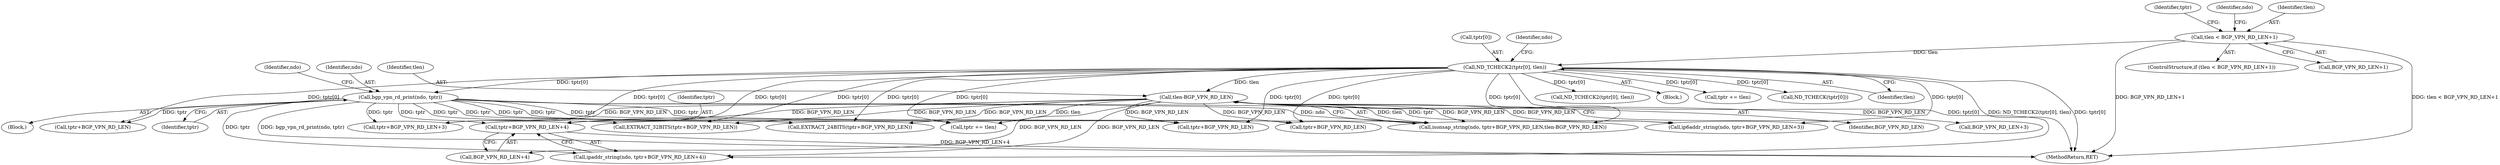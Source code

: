 digraph "0_tcpdump_ffde45acf3348f8353fb4064a1b21683ee6b5ddf@pointer" {
"1001040" [label="(Call,tptr+BGP_VPN_RD_LEN+4)"];
"1001004" [label="(Call,ND_TCHECK2(tptr[0], tlen))"];
"1000989" [label="(Call,tlen < BGP_VPN_RD_LEN+1)"];
"1001015" [label="(Call,bgp_vpn_rd_print(ndo, tptr))"];
"1001023" [label="(Call,tlen-BGP_VPN_RD_LEN)"];
"1001065" [label="(Call,tptr += tlen)"];
"1001041" [label="(Identifier,tptr)"];
"1001006" [label="(Identifier,tptr)"];
"1001073" [label="(Call,ND_TCHECK2(tptr[0], tlen))"];
"1001003" [label="(Block,)"];
"1001042" [label="(Call,BGP_VPN_RD_LEN+4)"];
"1001019" [label="(Identifier,ndo)"];
"1001028" [label="(Call,EXTRACT_32BITS(tptr+BGP_VPN_RD_LEN))"];
"1001025" [label="(Identifier,BGP_VPN_RD_LEN)"];
"1001017" [label="(Identifier,tptr)"];
"1001111" [label="(Call,tptr += tlen)"];
"1001114" [label="(Call,ND_TCHECK(tptr[0]))"];
"1001038" [label="(Call,ipaddr_string(ndo, tptr+BGP_VPN_RD_LEN+4))"];
"1001060" [label="(Call,tptr+BGP_VPN_RD_LEN+3)"];
"1001004" [label="(Call,ND_TCHECK2(tptr[0], tlen))"];
"1001015" [label="(Call,bgp_vpn_rd_print(ndo, tptr))"];
"1001018" [label="(Call,isonsap_string(ndo, tptr+BGP_VPN_RD_LEN,tlen-BGP_VPN_RD_LEN))"];
"1001005" [label="(Call,tptr[0])"];
"1002915" [label="(MethodReturn,RET)"];
"1000988" [label="(ControlStructure,if (tlen < BGP_VPN_RD_LEN+1))"];
"1001016" [label="(Identifier,ndo)"];
"1001048" [label="(Call,EXTRACT_24BITS(tptr+BGP_VPN_RD_LEN))"];
"1000989" [label="(Call,tlen < BGP_VPN_RD_LEN+1)"];
"1001040" [label="(Call,tptr+BGP_VPN_RD_LEN+4)"];
"1001020" [label="(Call,tptr+BGP_VPN_RD_LEN)"];
"1001014" [label="(Block,)"];
"1001008" [label="(Identifier,tlen)"];
"1001011" [label="(Identifier,ndo)"];
"1000997" [label="(Identifier,ndo)"];
"1001062" [label="(Call,BGP_VPN_RD_LEN+3)"];
"1000990" [label="(Identifier,tlen)"];
"1001049" [label="(Call,tptr+BGP_VPN_RD_LEN)"];
"1001029" [label="(Call,tptr+BGP_VPN_RD_LEN)"];
"1001023" [label="(Call,tlen-BGP_VPN_RD_LEN)"];
"1001024" [label="(Identifier,tlen)"];
"1000991" [label="(Call,BGP_VPN_RD_LEN+1)"];
"1001058" [label="(Call,ip6addr_string(ndo, tptr+BGP_VPN_RD_LEN+3))"];
"1001040" -> "1001038"  [label="AST: "];
"1001040" -> "1001042"  [label="CFG: "];
"1001041" -> "1001040"  [label="AST: "];
"1001042" -> "1001040"  [label="AST: "];
"1001038" -> "1001040"  [label="CFG: "];
"1001040" -> "1002915"  [label="DDG: BGP_VPN_RD_LEN+4"];
"1001004" -> "1001040"  [label="DDG: tptr[0]"];
"1001015" -> "1001040"  [label="DDG: tptr"];
"1001023" -> "1001040"  [label="DDG: BGP_VPN_RD_LEN"];
"1001004" -> "1001003"  [label="AST: "];
"1001004" -> "1001008"  [label="CFG: "];
"1001005" -> "1001004"  [label="AST: "];
"1001008" -> "1001004"  [label="AST: "];
"1001011" -> "1001004"  [label="CFG: "];
"1001004" -> "1002915"  [label="DDG: ND_TCHECK2(tptr[0], tlen)"];
"1001004" -> "1002915"  [label="DDG: tptr[0]"];
"1000989" -> "1001004"  [label="DDG: tlen"];
"1001004" -> "1001015"  [label="DDG: tptr[0]"];
"1001004" -> "1001018"  [label="DDG: tptr[0]"];
"1001004" -> "1001020"  [label="DDG: tptr[0]"];
"1001004" -> "1001023"  [label="DDG: tlen"];
"1001004" -> "1001028"  [label="DDG: tptr[0]"];
"1001004" -> "1001029"  [label="DDG: tptr[0]"];
"1001004" -> "1001038"  [label="DDG: tptr[0]"];
"1001004" -> "1001048"  [label="DDG: tptr[0]"];
"1001004" -> "1001049"  [label="DDG: tptr[0]"];
"1001004" -> "1001058"  [label="DDG: tptr[0]"];
"1001004" -> "1001060"  [label="DDG: tptr[0]"];
"1001004" -> "1001065"  [label="DDG: tptr[0]"];
"1001004" -> "1001073"  [label="DDG: tptr[0]"];
"1001004" -> "1001111"  [label="DDG: tptr[0]"];
"1001004" -> "1001114"  [label="DDG: tptr[0]"];
"1000989" -> "1000988"  [label="AST: "];
"1000989" -> "1000991"  [label="CFG: "];
"1000990" -> "1000989"  [label="AST: "];
"1000991" -> "1000989"  [label="AST: "];
"1000997" -> "1000989"  [label="CFG: "];
"1001006" -> "1000989"  [label="CFG: "];
"1000989" -> "1002915"  [label="DDG: tlen < BGP_VPN_RD_LEN+1"];
"1000989" -> "1002915"  [label="DDG: BGP_VPN_RD_LEN+1"];
"1001015" -> "1001014"  [label="AST: "];
"1001015" -> "1001017"  [label="CFG: "];
"1001016" -> "1001015"  [label="AST: "];
"1001017" -> "1001015"  [label="AST: "];
"1001019" -> "1001015"  [label="CFG: "];
"1001015" -> "1002915"  [label="DDG: bgp_vpn_rd_print(ndo, tptr)"];
"1001015" -> "1001018"  [label="DDG: ndo"];
"1001015" -> "1001018"  [label="DDG: tptr"];
"1001015" -> "1001020"  [label="DDG: tptr"];
"1001015" -> "1001028"  [label="DDG: tptr"];
"1001015" -> "1001029"  [label="DDG: tptr"];
"1001015" -> "1001038"  [label="DDG: tptr"];
"1001015" -> "1001048"  [label="DDG: tptr"];
"1001015" -> "1001049"  [label="DDG: tptr"];
"1001015" -> "1001058"  [label="DDG: tptr"];
"1001015" -> "1001060"  [label="DDG: tptr"];
"1001015" -> "1001065"  [label="DDG: tptr"];
"1001023" -> "1001018"  [label="AST: "];
"1001023" -> "1001025"  [label="CFG: "];
"1001024" -> "1001023"  [label="AST: "];
"1001025" -> "1001023"  [label="AST: "];
"1001018" -> "1001023"  [label="CFG: "];
"1001023" -> "1001018"  [label="DDG: tlen"];
"1001023" -> "1001018"  [label="DDG: BGP_VPN_RD_LEN"];
"1001023" -> "1001028"  [label="DDG: BGP_VPN_RD_LEN"];
"1001023" -> "1001029"  [label="DDG: BGP_VPN_RD_LEN"];
"1001023" -> "1001038"  [label="DDG: BGP_VPN_RD_LEN"];
"1001023" -> "1001042"  [label="DDG: BGP_VPN_RD_LEN"];
"1001023" -> "1001048"  [label="DDG: BGP_VPN_RD_LEN"];
"1001023" -> "1001049"  [label="DDG: BGP_VPN_RD_LEN"];
"1001023" -> "1001058"  [label="DDG: BGP_VPN_RD_LEN"];
"1001023" -> "1001060"  [label="DDG: BGP_VPN_RD_LEN"];
"1001023" -> "1001062"  [label="DDG: BGP_VPN_RD_LEN"];
"1001023" -> "1001065"  [label="DDG: tlen"];
}
